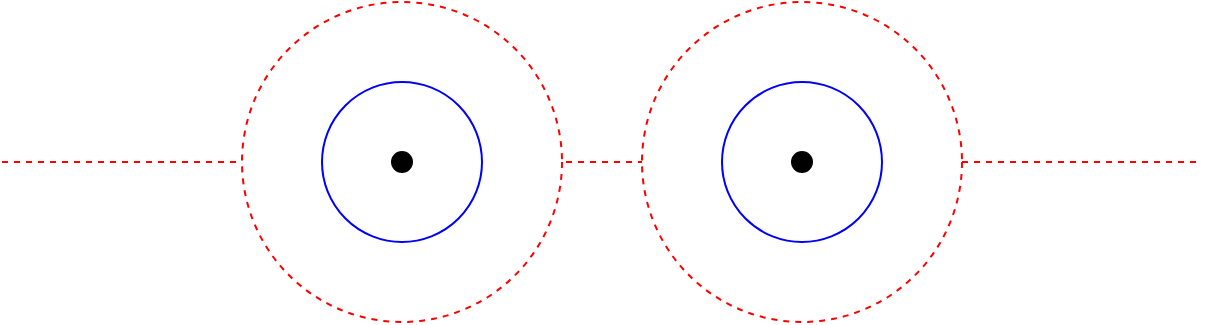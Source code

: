 <mxfile version="10.5.3" type="device"><diagram id="dheD7_9ZjUDA5HNYNPMz" name="Page-1"><mxGraphModel dx="754" dy="386" grid="1" gridSize="10" guides="1" tooltips="1" connect="1" arrows="1" fold="1" page="1" pageScale="1" pageWidth="827" pageHeight="1169" math="0" shadow="0"><root><mxCell id="0"/><mxCell id="1" parent="0"/><mxCell id="s0E2dxpaDUxATgZOWHhX-7" value="" style="endArrow=none;dashed=1;html=1;strokeColor=#FF0000;" parent="1" edge="1"><mxGeometry width="50" height="50" relative="1" as="geometry"><mxPoint x="80" y="160" as="sourcePoint"/><mxPoint x="680" y="160" as="targetPoint"/></mxGeometry></mxCell><mxCell id="s0E2dxpaDUxATgZOWHhX-1" value="" style="ellipse;whiteSpace=wrap;html=1;aspect=fixed;strokeColor=#FF0000;dashed=1;" parent="1" vertex="1"><mxGeometry x="200" y="80" width="160" height="160" as="geometry"/></mxCell><mxCell id="s0E2dxpaDUxATgZOWHhX-2" value="" style="ellipse;whiteSpace=wrap;html=1;aspect=fixed;strokeColor=#0000FF;fillColor=#FFFFFF;" parent="1" vertex="1"><mxGeometry x="240" y="120" width="80" height="80" as="geometry"/></mxCell><mxCell id="s0E2dxpaDUxATgZOWHhX-10" value="" style="ellipse;whiteSpace=wrap;html=1;aspect=fixed;strokeColor=#FF0000;dashed=1;" parent="1" vertex="1"><mxGeometry x="400" y="80" width="160" height="160" as="geometry"/></mxCell><mxCell id="s0E2dxpaDUxATgZOWHhX-11" value="" style="ellipse;whiteSpace=wrap;html=1;aspect=fixed;strokeColor=#0000FF;fillColor=#FFFFFF;" parent="1" vertex="1"><mxGeometry x="440" y="120" width="80" height="80" as="geometry"/></mxCell><mxCell id="A3gyKwkBO2S1h-5ESRk7-1" value="" style="ellipse;whiteSpace=wrap;html=1;aspect=fixed;fillColor=#000000;" vertex="1" parent="1"><mxGeometry x="275" y="155" width="10" height="10" as="geometry"/></mxCell><mxCell id="A3gyKwkBO2S1h-5ESRk7-2" value="" style="ellipse;whiteSpace=wrap;html=1;aspect=fixed;fillColor=#000000;" vertex="1" parent="1"><mxGeometry x="475" y="155" width="10" height="10" as="geometry"/></mxCell></root></mxGraphModel></diagram></mxfile>